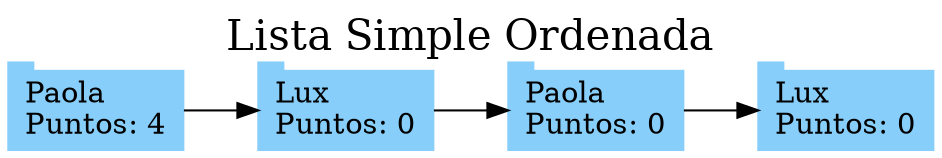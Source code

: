 digraph TableroPuntuacion {
 rankdir = LR; node[shape = tab, fontcolor = black, style = filled, color = lightskyblue];graph[label = "Lista Simple Ordenada", labelloc = t, fontsize = 20];Object0 [label = "Lux\lPuntos: 0"];
Object1 [label = "Paola\lPuntos: 0"];
Object2 [label = "Lux\lPuntos: 0"];
Object3 [label = "Paola\lPuntos: 4"];
Object3->Object2;
Object2->Object1;
Object1->Object0;
}